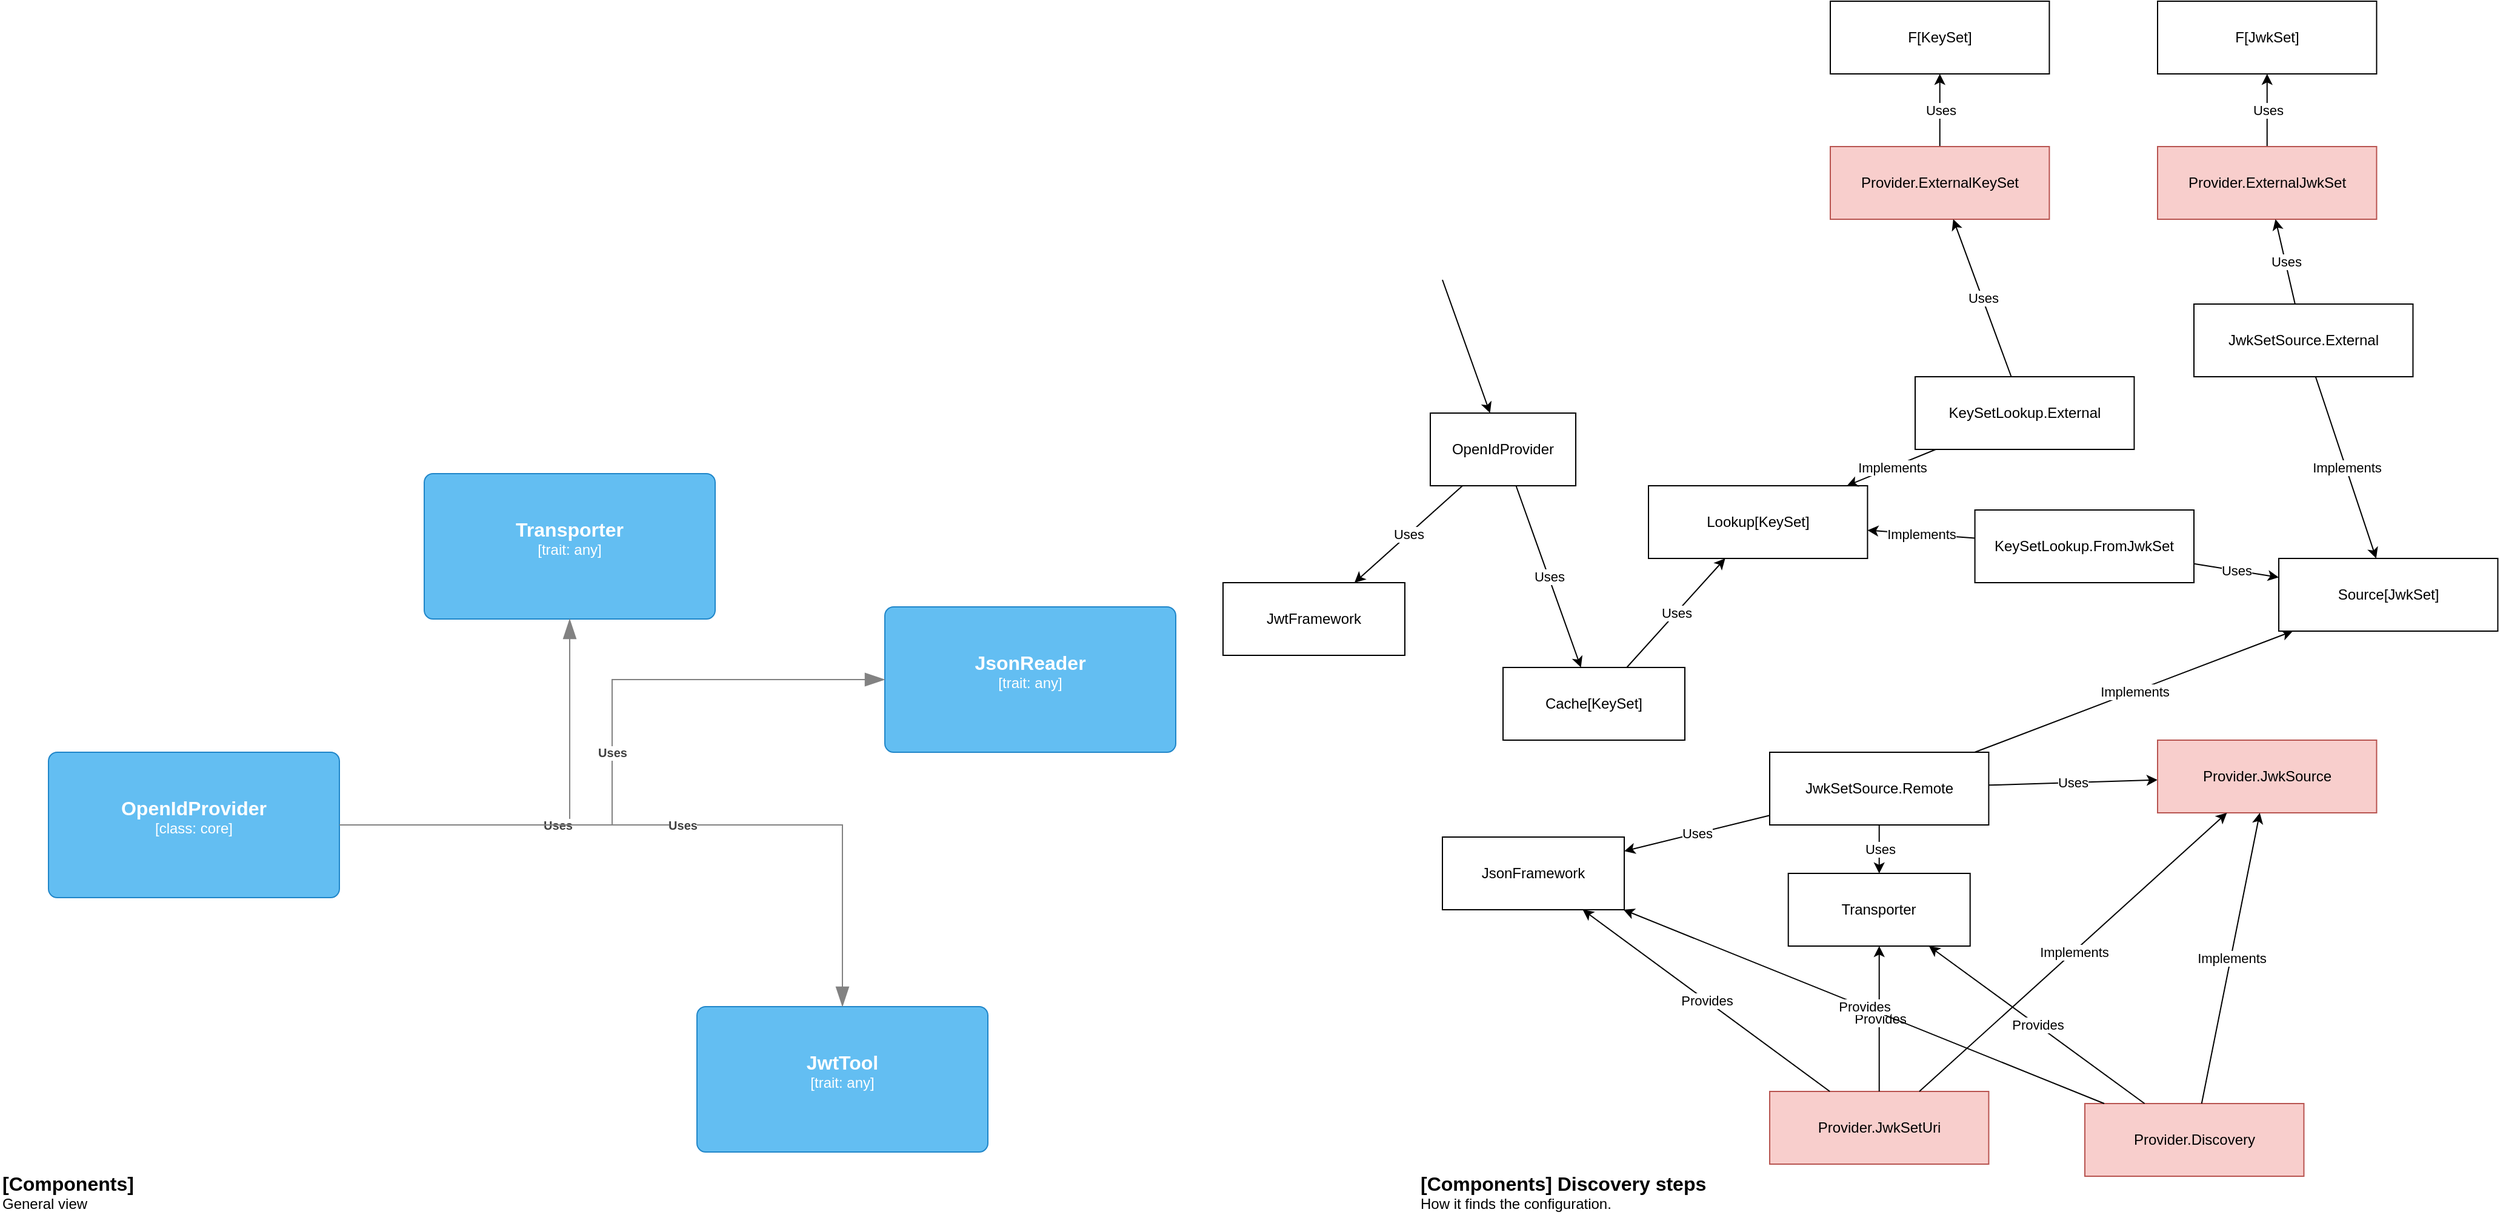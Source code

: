 <mxfile version="24.7.6">
  <diagram name="overview" id="SPu-IzBGrGhdDAje9yr5">
    <mxGraphModel dx="1026" dy="1514" grid="1" gridSize="10" guides="1" tooltips="1" connect="1" arrows="1" fold="1" page="1" pageScale="1" pageWidth="1169" pageHeight="827" math="0" shadow="0">
      <root>
        <mxCell id="0" />
        <mxCell id="1" parent="0" />
        <object placeholders="1" c4Name="OpenIdProvider" c4Type="class" c4Technology="core" c4Description="" label="&lt;font style=&quot;font-size: 16px&quot;&gt;&lt;b&gt;%c4Name%&lt;/b&gt;&lt;/font&gt;&lt;div&gt;[%c4Type%: %c4Technology%]&lt;/div&gt;&lt;br&gt;&lt;div&gt;&lt;font style=&quot;font-size: 11px&quot;&gt;%c4Description%&lt;/font&gt;&lt;/div&gt;" id="CInMSoNEQ62lz7IG-tAm-11">
          <mxCell style="rounded=1;whiteSpace=wrap;html=1;labelBackgroundColor=none;fillColor=#63BEF2;fontColor=#ffffff;align=center;arcSize=6;strokeColor=#2086C9;metaEdit=1;resizable=0;points=[[0.25,0,0],[0.5,0,0],[0.75,0,0],[1,0.25,0],[1,0.5,0],[1,0.75,0],[0.75,1,0],[0.5,1,0],[0.25,1,0],[0,0.75,0],[0,0.5,0],[0,0.25,0]];" parent="1" vertex="1">
            <mxGeometry x="50" y="430" width="240" height="120" as="geometry" />
          </mxCell>
        </object>
        <object placeholders="1" c4Name="Transporter" c4Type="trait" c4Technology="any" c4Description="" label="&lt;font style=&quot;font-size: 16px&quot;&gt;&lt;b&gt;%c4Name%&lt;/b&gt;&lt;/font&gt;&lt;div&gt;[%c4Type%: %c4Technology%]&lt;/div&gt;&lt;br&gt;&lt;div&gt;&lt;font style=&quot;font-size: 11px&quot;&gt;%c4Description%&lt;/font&gt;&lt;/div&gt;" id="CInMSoNEQ62lz7IG-tAm-13">
          <mxCell style="rounded=1;whiteSpace=wrap;html=1;labelBackgroundColor=none;fillColor=#63BEF2;fontColor=#ffffff;align=center;arcSize=6;strokeColor=#2086C9;metaEdit=1;resizable=0;points=[[0.25,0,0],[0.5,0,0],[0.75,0,0],[1,0.25,0],[1,0.5,0],[1,0.75,0],[0.75,1,0],[0.5,1,0],[0.25,1,0],[0,0.75,0],[0,0.5,0],[0,0.25,0]];" parent="1" vertex="1">
            <mxGeometry x="360" y="200" width="240" height="120" as="geometry" />
          </mxCell>
        </object>
        <object placeholders="1" c4Type="Relationship" c4Description="Uses" label="&lt;div style=&quot;text-align: left&quot;&gt;&lt;div style=&quot;text-align: center&quot;&gt;&lt;b&gt;%c4Description%&lt;/b&gt;&lt;/div&gt;" id="CInMSoNEQ62lz7IG-tAm-15">
          <mxCell style="endArrow=blockThin;html=1;fontSize=10;fontColor=#404040;strokeWidth=1;endFill=1;strokeColor=#828282;elbow=vertical;metaEdit=1;endSize=14;startSize=14;jumpStyle=arc;jumpSize=16;rounded=0;edgeStyle=orthogonalEdgeStyle;" parent="1" source="CInMSoNEQ62lz7IG-tAm-11" target="CInMSoNEQ62lz7IG-tAm-13" edge="1">
            <mxGeometry width="240" relative="1" as="geometry">
              <mxPoint x="430" y="470" as="sourcePoint" />
              <mxPoint x="670" y="470" as="targetPoint" />
            </mxGeometry>
          </mxCell>
        </object>
        <object placeholders="1" c4Name="JsonReader" c4Type="trait" c4Technology="any" c4Description="" label="&lt;font style=&quot;font-size: 16px&quot;&gt;&lt;b&gt;%c4Name%&lt;/b&gt;&lt;/font&gt;&lt;div&gt;[%c4Type%: %c4Technology%]&lt;/div&gt;&lt;br&gt;&lt;div&gt;&lt;font style=&quot;font-size: 11px&quot;&gt;%c4Description%&lt;/font&gt;&lt;/div&gt;" id="CInMSoNEQ62lz7IG-tAm-17">
          <mxCell style="rounded=1;whiteSpace=wrap;html=1;labelBackgroundColor=none;fillColor=#63BEF2;fontColor=#ffffff;align=center;arcSize=6;strokeColor=#2086C9;metaEdit=1;resizable=0;points=[[0.25,0,0],[0.5,0,0],[0.75,0,0],[1,0.25,0],[1,0.5,0],[1,0.75,0],[0.75,1,0],[0.5,1,0],[0.25,1,0],[0,0.75,0],[0,0.5,0],[0,0.25,0]];" parent="1" vertex="1">
            <mxGeometry x="740" y="310" width="240" height="120" as="geometry" />
          </mxCell>
        </object>
        <object placeholders="1" c4Type="Relationship" c4Description="Uses" label="&lt;div style=&quot;text-align: left&quot;&gt;&lt;div style=&quot;text-align: center&quot;&gt;&lt;b&gt;%c4Description%&lt;/b&gt;&lt;/div&gt;" id="CInMSoNEQ62lz7IG-tAm-18">
          <mxCell style="endArrow=blockThin;html=1;fontSize=10;fontColor=#404040;strokeWidth=1;endFill=1;strokeColor=#828282;elbow=vertical;metaEdit=1;endSize=14;startSize=14;jumpStyle=arc;jumpSize=16;rounded=0;edgeStyle=orthogonalEdgeStyle;" parent="1" source="CInMSoNEQ62lz7IG-tAm-11" target="CInMSoNEQ62lz7IG-tAm-17" edge="1">
            <mxGeometry width="240" relative="1" as="geometry">
              <mxPoint x="300" y="500" as="sourcePoint" />
              <mxPoint x="460" y="330" as="targetPoint" />
            </mxGeometry>
          </mxCell>
        </object>
        <object placeholders="1" c4Name="JwtTool" c4Type="trait" c4Technology="any" c4Description="" label="&lt;font style=&quot;font-size: 16px&quot;&gt;&lt;b&gt;%c4Name%&lt;/b&gt;&lt;/font&gt;&lt;div&gt;[%c4Type%: %c4Technology%]&lt;/div&gt;&lt;br&gt;&lt;div&gt;&lt;font style=&quot;font-size: 11px&quot;&gt;%c4Description%&lt;/font&gt;&lt;/div&gt;" id="CInMSoNEQ62lz7IG-tAm-19">
          <mxCell style="rounded=1;whiteSpace=wrap;html=1;labelBackgroundColor=none;fillColor=#63BEF2;fontColor=#ffffff;align=center;arcSize=6;strokeColor=#2086C9;metaEdit=1;resizable=0;points=[[0.25,0,0],[0.5,0,0],[0.75,0,0],[1,0.25,0],[1,0.5,0],[1,0.75,0],[0.75,1,0],[0.5,1,0],[0.25,1,0],[0,0.75,0],[0,0.5,0],[0,0.25,0]];" parent="1" vertex="1">
            <mxGeometry x="585" y="640" width="240" height="120" as="geometry" />
          </mxCell>
        </object>
        <object placeholders="1" c4Type="Relationship" c4Description="Uses" label="&lt;div style=&quot;text-align: left&quot;&gt;&lt;div style=&quot;text-align: center&quot;&gt;&lt;b&gt;%c4Description%&lt;/b&gt;&lt;/div&gt;" id="CInMSoNEQ62lz7IG-tAm-20">
          <mxCell style="endArrow=blockThin;html=1;fontSize=10;fontColor=#404040;strokeWidth=1;endFill=1;strokeColor=#828282;elbow=vertical;metaEdit=1;endSize=14;startSize=14;jumpStyle=arc;jumpSize=16;rounded=0;edgeStyle=orthogonalEdgeStyle;" parent="1" source="CInMSoNEQ62lz7IG-tAm-11" target="CInMSoNEQ62lz7IG-tAm-19" edge="1">
            <mxGeometry width="240" relative="1" as="geometry">
              <mxPoint x="300" y="500" as="sourcePoint" />
              <mxPoint x="750" y="380" as="targetPoint" />
            </mxGeometry>
          </mxCell>
        </object>
        <object placeholders="1" c4Name="[Components]" c4Type="ContainerDiagramTitle" c4Description="General view" label="&lt;font style=&quot;font-size: 16px&quot;&gt;&lt;b&gt;&lt;div style=&quot;text-align: left&quot;&gt;%c4Name%&lt;/div&gt;&lt;/b&gt;&lt;/font&gt;&lt;div style=&quot;text-align: left&quot;&gt;%c4Description%&lt;/div&gt;" id="LneJchFOcHRrpAtctG9d-1">
          <mxCell style="text;html=1;strokeColor=none;fillColor=none;align=left;verticalAlign=top;whiteSpace=wrap;rounded=0;metaEdit=1;allowArrows=0;resizable=1;rotatable=0;connectable=0;recursiveResize=0;expand=0;pointerEvents=0;points=[[0.25,0,0],[0.5,0,0],[0.75,0,0],[1,0.25,0],[1,0.5,0],[1,0.75,0],[0.75,1,0],[0.5,1,0],[0.25,1,0],[0,0.75,0],[0,0.5,0],[0,0.25,0]];" parent="1" vertex="1">
            <mxGeometry x="10" y="770" width="260" height="40" as="geometry" />
          </mxCell>
        </object>
        <object placeholders="1" c4Name="[Components] Discovery steps" c4Type="ContainerDiagramTitle" c4Description="How it finds the configuration." label="&lt;font style=&quot;font-size: 16px&quot;&gt;&lt;b&gt;&lt;div style=&quot;text-align: left&quot;&gt;%c4Name%&lt;/div&gt;&lt;/b&gt;&lt;/font&gt;&lt;div style=&quot;text-align: left&quot;&gt;%c4Description%&lt;/div&gt;" id="LneJchFOcHRrpAtctG9d-9">
          <mxCell style="text;html=1;strokeColor=none;fillColor=none;align=left;verticalAlign=top;whiteSpace=wrap;rounded=0;metaEdit=1;allowArrows=0;resizable=1;rotatable=0;connectable=0;recursiveResize=0;expand=0;pointerEvents=0;points=[[0.25,0,0],[0.5,0,0],[0.75,0,0],[1,0.25,0],[1,0.5,0],[1,0.75,0],[0.75,1,0],[0.5,1,0],[0.25,1,0],[0,0.75,0],[0,0.5,0],[0,0.25,0]];" parent="1" vertex="1">
            <mxGeometry x="1180" y="770" width="260" height="40" as="geometry" />
          </mxCell>
        </object>
        <mxCell id="S1vDefmYk0TmTCa-z_n8-1" value="OpenIdProvider" style="rounded=0;whiteSpace=wrap;html=1;" parent="1" vertex="1">
          <mxGeometry x="1190" y="150" width="120" height="60" as="geometry" />
        </mxCell>
        <mxCell id="S1vDefmYk0TmTCa-z_n8-2" value="" style="endArrow=classic;html=1;rounded=0;" parent="1" target="S1vDefmYk0TmTCa-z_n8-1" edge="1">
          <mxGeometry width="50" height="50" relative="1" as="geometry">
            <mxPoint x="1200" y="40" as="sourcePoint" />
            <mxPoint x="1170" y="320" as="targetPoint" />
          </mxGeometry>
        </mxCell>
        <mxCell id="S1vDefmYk0TmTCa-z_n8-5" value="Transporter" style="rounded=0;whiteSpace=wrap;html=1;" parent="1" vertex="1">
          <mxGeometry x="1485.35" y="530" width="150" height="60" as="geometry" />
        </mxCell>
        <mxCell id="S1vDefmYk0TmTCa-z_n8-6" value="JsonFramework" style="rounded=0;whiteSpace=wrap;html=1;" parent="1" vertex="1">
          <mxGeometry x="1200" y="500" width="150" height="60" as="geometry" />
        </mxCell>
        <mxCell id="S1vDefmYk0TmTCa-z_n8-9" value="Cache[KeySet]" style="rounded=0;whiteSpace=wrap;html=1;" parent="1" vertex="1">
          <mxGeometry x="1250" y="360" width="150" height="60" as="geometry" />
        </mxCell>
        <mxCell id="S1vDefmYk0TmTCa-z_n8-23" value="" style="endArrow=classic;html=1;rounded=0;" parent="1" source="S1vDefmYk0TmTCa-z_n8-1" target="S1vDefmYk0TmTCa-z_n8-9" edge="1">
          <mxGeometry relative="1" as="geometry">
            <mxPoint x="1337" y="150" as="sourcePoint" />
            <mxPoint x="1438" y="260" as="targetPoint" />
          </mxGeometry>
        </mxCell>
        <mxCell id="S1vDefmYk0TmTCa-z_n8-24" value="Uses" style="edgeLabel;resizable=0;html=1;;align=center;verticalAlign=middle;" parent="S1vDefmYk0TmTCa-z_n8-23" connectable="0" vertex="1">
          <mxGeometry relative="1" as="geometry" />
        </mxCell>
        <mxCell id="S1vDefmYk0TmTCa-z_n8-30" value="" style="endArrow=classic;html=1;rounded=0;" parent="1" source="S1vDefmYk0TmTCa-z_n8-1" target="R8FtitqBP9Pnjjns-0GU-1" edge="1">
          <mxGeometry relative="1" as="geometry">
            <mxPoint x="1337" y="150" as="sourcePoint" />
            <mxPoint x="1234" y="330" as="targetPoint" />
          </mxGeometry>
        </mxCell>
        <mxCell id="S1vDefmYk0TmTCa-z_n8-31" value="Uses" style="edgeLabel;resizable=0;html=1;;align=center;verticalAlign=middle;" parent="S1vDefmYk0TmTCa-z_n8-30" connectable="0" vertex="1">
          <mxGeometry relative="1" as="geometry" />
        </mxCell>
        <mxCell id="R8FtitqBP9Pnjjns-0GU-1" value="JwtFramework" style="rounded=0;whiteSpace=wrap;html=1;" parent="1" vertex="1">
          <mxGeometry x="1019" y="290" width="150" height="60" as="geometry" />
        </mxCell>
        <mxCell id="1biydpapWqW5dgG5dPzN-5" value="KeySetLookup.FromJwkSet" style="rounded=0;whiteSpace=wrap;html=1;" parent="1" vertex="1">
          <mxGeometry x="1639.29" y="230" width="180.71" height="60" as="geometry" />
        </mxCell>
        <mxCell id="1biydpapWqW5dgG5dPzN-8" value="JwkSetSource.Remote" style="rounded=0;whiteSpace=wrap;html=1;" parent="1" vertex="1">
          <mxGeometry x="1470.0" y="430" width="180.71" height="60" as="geometry" />
        </mxCell>
        <mxCell id="1biydpapWqW5dgG5dPzN-9" value="" style="endArrow=classic;html=1;rounded=0;" parent="1" source="1biydpapWqW5dgG5dPzN-8" target="nWdLU21Ytbxsn5tAp6e1-1" edge="1">
          <mxGeometry relative="1" as="geometry">
            <mxPoint x="1920" y="370" as="sourcePoint" />
            <mxPoint x="1771" y="340" as="targetPoint" />
          </mxGeometry>
        </mxCell>
        <mxCell id="1biydpapWqW5dgG5dPzN-10" value="&lt;div&gt;Implements&lt;/div&gt;" style="edgeLabel;resizable=0;html=1;;align=center;verticalAlign=middle;" parent="1biydpapWqW5dgG5dPzN-9" connectable="0" vertex="1">
          <mxGeometry relative="1" as="geometry" />
        </mxCell>
        <mxCell id="1biydpapWqW5dgG5dPzN-16" value="JwkSetSource.External" style="rounded=0;whiteSpace=wrap;html=1;" parent="1" vertex="1">
          <mxGeometry x="1820.0" y="60" width="180.71" height="60" as="geometry" />
        </mxCell>
        <mxCell id="1biydpapWqW5dgG5dPzN-18" value="" style="endArrow=classic;html=1;rounded=0;" parent="1" source="1biydpapWqW5dgG5dPzN-5" target="nWdLU21Ytbxsn5tAp6e1-1" edge="1">
          <mxGeometry relative="1" as="geometry">
            <mxPoint x="1380" y="520" as="sourcePoint" />
            <mxPoint x="1260" y="640" as="targetPoint" />
          </mxGeometry>
        </mxCell>
        <mxCell id="1biydpapWqW5dgG5dPzN-19" value="Uses" style="edgeLabel;resizable=0;html=1;;align=center;verticalAlign=middle;" parent="1biydpapWqW5dgG5dPzN-18" connectable="0" vertex="1">
          <mxGeometry relative="1" as="geometry" />
        </mxCell>
        <mxCell id="1biydpapWqW5dgG5dPzN-20" value="F[JwkSet]" style="rounded=0;whiteSpace=wrap;html=1;" parent="1" vertex="1">
          <mxGeometry x="1790" y="-190" width="180.71" height="60" as="geometry" />
        </mxCell>
        <mxCell id="1biydpapWqW5dgG5dPzN-21" value="" style="endArrow=classic;html=1;rounded=0;" parent="1" source="1biydpapWqW5dgG5dPzN-40" target="1biydpapWqW5dgG5dPzN-20" edge="1">
          <mxGeometry relative="1" as="geometry">
            <mxPoint x="1876" y="430" as="sourcePoint" />
            <mxPoint x="1904" y="570" as="targetPoint" />
          </mxGeometry>
        </mxCell>
        <mxCell id="1biydpapWqW5dgG5dPzN-22" value="Uses" style="edgeLabel;resizable=0;html=1;;align=center;verticalAlign=middle;" parent="1biydpapWqW5dgG5dPzN-21" connectable="0" vertex="1">
          <mxGeometry relative="1" as="geometry" />
        </mxCell>
        <mxCell id="1biydpapWqW5dgG5dPzN-23" value="" style="endArrow=classic;html=1;rounded=0;" parent="1" source="1biydpapWqW5dgG5dPzN-8" target="S1vDefmYk0TmTCa-z_n8-6" edge="1">
          <mxGeometry relative="1" as="geometry">
            <mxPoint x="1725" y="150" as="sourcePoint" />
            <mxPoint x="1576" y="70" as="targetPoint" />
          </mxGeometry>
        </mxCell>
        <mxCell id="1biydpapWqW5dgG5dPzN-24" value="Uses" style="edgeLabel;resizable=0;html=1;;align=center;verticalAlign=middle;" parent="1biydpapWqW5dgG5dPzN-23" connectable="0" vertex="1">
          <mxGeometry relative="1" as="geometry" />
        </mxCell>
        <mxCell id="1biydpapWqW5dgG5dPzN-25" value="" style="endArrow=classic;html=1;rounded=0;" parent="1" source="1biydpapWqW5dgG5dPzN-8" target="S1vDefmYk0TmTCa-z_n8-5" edge="1">
          <mxGeometry relative="1" as="geometry">
            <mxPoint x="1823" y="570" as="sourcePoint" />
            <mxPoint x="1537" y="70" as="targetPoint" />
          </mxGeometry>
        </mxCell>
        <mxCell id="1biydpapWqW5dgG5dPzN-26" value="Uses" style="edgeLabel;resizable=0;html=1;;align=center;verticalAlign=middle;" parent="1biydpapWqW5dgG5dPzN-25" connectable="0" vertex="1">
          <mxGeometry relative="1" as="geometry" />
        </mxCell>
        <mxCell id="1biydpapWqW5dgG5dPzN-28" value="&lt;div&gt;KeySetLookup.External&lt;/div&gt;" style="rounded=0;whiteSpace=wrap;html=1;" parent="1" vertex="1">
          <mxGeometry x="1590.0" y="120" width="180.71" height="60" as="geometry" />
        </mxCell>
        <mxCell id="1biydpapWqW5dgG5dPzN-29" value="" style="endArrow=classic;html=1;rounded=0;" parent="1" source="S1vDefmYk0TmTCa-z_n8-9" target="nWdLU21Ytbxsn5tAp6e1-4" edge="1">
          <mxGeometry relative="1" as="geometry">
            <mxPoint x="1518" y="370" as="sourcePoint" />
            <mxPoint x="1437" y="460" as="targetPoint" />
          </mxGeometry>
        </mxCell>
        <mxCell id="1biydpapWqW5dgG5dPzN-30" value="Uses" style="edgeLabel;resizable=0;html=1;;align=center;verticalAlign=middle;" parent="1biydpapWqW5dgG5dPzN-29" connectable="0" vertex="1">
          <mxGeometry relative="1" as="geometry" />
        </mxCell>
        <mxCell id="1biydpapWqW5dgG5dPzN-31" value="F[KeySet]" style="rounded=0;whiteSpace=wrap;html=1;" parent="1" vertex="1">
          <mxGeometry x="1520" y="-190" width="180.71" height="60" as="geometry" />
        </mxCell>
        <mxCell id="1biydpapWqW5dgG5dPzN-32" value="" style="endArrow=classic;html=1;rounded=0;" parent="1" source="1biydpapWqW5dgG5dPzN-43" target="1biydpapWqW5dgG5dPzN-31" edge="1">
          <mxGeometry relative="1" as="geometry">
            <mxPoint x="1871" y="193" as="sourcePoint" />
            <mxPoint x="1958" y="207" as="targetPoint" />
          </mxGeometry>
        </mxCell>
        <mxCell id="1biydpapWqW5dgG5dPzN-33" value="Uses" style="edgeLabel;resizable=0;html=1;;align=center;verticalAlign=middle;" parent="1biydpapWqW5dgG5dPzN-32" connectable="0" vertex="1">
          <mxGeometry relative="1" as="geometry" />
        </mxCell>
        <mxCell id="1biydpapWqW5dgG5dPzN-34" value="Provider.Discovery" style="rounded=0;whiteSpace=wrap;html=1;fillColor=#f8cecc;strokeColor=#b85450;" parent="1" vertex="1">
          <mxGeometry x="1730" y="720" width="180.71" height="60" as="geometry" />
        </mxCell>
        <mxCell id="1biydpapWqW5dgG5dPzN-35" value="Provider.JwkSetUri" style="rounded=0;whiteSpace=wrap;html=1;fillColor=#f8cecc;strokeColor=#b85450;" parent="1" vertex="1">
          <mxGeometry x="1470" y="710" width="180.71" height="60" as="geometry" />
        </mxCell>
        <mxCell id="1biydpapWqW5dgG5dPzN-36" value="" style="endArrow=classic;html=1;rounded=0;" parent="1" source="1biydpapWqW5dgG5dPzN-8" target="nWdLU21Ytbxsn5tAp6e1-9" edge="1">
          <mxGeometry relative="1" as="geometry">
            <mxPoint x="1540" y="315" as="sourcePoint" />
            <mxPoint x="1670" y="324" as="targetPoint" />
          </mxGeometry>
        </mxCell>
        <mxCell id="1biydpapWqW5dgG5dPzN-37" value="Uses" style="edgeLabel;resizable=0;html=1;;align=center;verticalAlign=middle;" parent="1biydpapWqW5dgG5dPzN-36" connectable="0" vertex="1">
          <mxGeometry relative="1" as="geometry" />
        </mxCell>
        <mxCell id="1biydpapWqW5dgG5dPzN-40" value="Provider.ExternalJwkSet" style="rounded=0;whiteSpace=wrap;html=1;fillColor=#f8cecc;strokeColor=#b85450;" parent="1" vertex="1">
          <mxGeometry x="1790" y="-70" width="180.71" height="60" as="geometry" />
        </mxCell>
        <mxCell id="1biydpapWqW5dgG5dPzN-41" value="" style="endArrow=classic;html=1;rounded=0;" parent="1" source="1biydpapWqW5dgG5dPzN-16" target="1biydpapWqW5dgG5dPzN-40" edge="1">
          <mxGeometry relative="1" as="geometry">
            <mxPoint x="1915" y="60" as="sourcePoint" />
            <mxPoint x="1955" y="10" as="targetPoint" />
          </mxGeometry>
        </mxCell>
        <mxCell id="1biydpapWqW5dgG5dPzN-42" value="Uses" style="edgeLabel;resizable=0;html=1;;align=center;verticalAlign=middle;" parent="1biydpapWqW5dgG5dPzN-41" connectable="0" vertex="1">
          <mxGeometry relative="1" as="geometry" />
        </mxCell>
        <mxCell id="1biydpapWqW5dgG5dPzN-43" value="Provider.ExternalKeySet" style="rounded=0;whiteSpace=wrap;html=1;fillColor=#f8cecc;strokeColor=#b85450;" parent="1" vertex="1">
          <mxGeometry x="1520" y="-70" width="180.71" height="60" as="geometry" />
        </mxCell>
        <mxCell id="1biydpapWqW5dgG5dPzN-44" value="" style="endArrow=classic;html=1;rounded=0;" parent="1" source="1biydpapWqW5dgG5dPzN-28" target="1biydpapWqW5dgG5dPzN-43" edge="1">
          <mxGeometry relative="1" as="geometry">
            <mxPoint x="1648" y="160" as="sourcePoint" />
            <mxPoint x="1703" y="100" as="targetPoint" />
          </mxGeometry>
        </mxCell>
        <mxCell id="1biydpapWqW5dgG5dPzN-45" value="Uses" style="edgeLabel;resizable=0;html=1;;align=center;verticalAlign=middle;" parent="1biydpapWqW5dgG5dPzN-44" connectable="0" vertex="1">
          <mxGeometry relative="1" as="geometry" />
        </mxCell>
        <mxCell id="nWdLU21Ytbxsn5tAp6e1-1" value="Source[JwkSet]" style="rounded=0;whiteSpace=wrap;html=1;" vertex="1" parent="1">
          <mxGeometry x="1890.0" y="270" width="180.71" height="60" as="geometry" />
        </mxCell>
        <mxCell id="nWdLU21Ytbxsn5tAp6e1-2" value="" style="endArrow=classic;html=1;rounded=0;" edge="1" parent="1" source="1biydpapWqW5dgG5dPzN-16" target="nWdLU21Ytbxsn5tAp6e1-1">
          <mxGeometry relative="1" as="geometry">
            <mxPoint x="1890" y="60" as="sourcePoint" />
            <mxPoint x="1860" y="170" as="targetPoint" />
          </mxGeometry>
        </mxCell>
        <mxCell id="nWdLU21Ytbxsn5tAp6e1-3" value="Implements" style="edgeLabel;resizable=0;html=1;;align=center;verticalAlign=middle;" connectable="0" vertex="1" parent="nWdLU21Ytbxsn5tAp6e1-2">
          <mxGeometry relative="1" as="geometry" />
        </mxCell>
        <mxCell id="nWdLU21Ytbxsn5tAp6e1-4" value="Lookup[KeySet]" style="rounded=0;whiteSpace=wrap;html=1;" vertex="1" parent="1">
          <mxGeometry x="1370.0" y="210" width="180.71" height="60" as="geometry" />
        </mxCell>
        <mxCell id="nWdLU21Ytbxsn5tAp6e1-5" value="" style="endArrow=classic;html=1;rounded=0;" edge="1" parent="1" source="1biydpapWqW5dgG5dPzN-28" target="nWdLU21Ytbxsn5tAp6e1-4">
          <mxGeometry relative="1" as="geometry">
            <mxPoint x="1932" y="130" as="sourcePoint" />
            <mxPoint x="1992" y="280" as="targetPoint" />
          </mxGeometry>
        </mxCell>
        <mxCell id="nWdLU21Ytbxsn5tAp6e1-6" value="Implements" style="edgeLabel;resizable=0;html=1;;align=center;verticalAlign=middle;" connectable="0" vertex="1" parent="nWdLU21Ytbxsn5tAp6e1-5">
          <mxGeometry relative="1" as="geometry" />
        </mxCell>
        <mxCell id="nWdLU21Ytbxsn5tAp6e1-7" value="" style="endArrow=classic;html=1;rounded=0;" edge="1" parent="1" source="1biydpapWqW5dgG5dPzN-5" target="nWdLU21Ytbxsn5tAp6e1-4">
          <mxGeometry relative="1" as="geometry">
            <mxPoint x="1660" y="260" as="sourcePoint" />
            <mxPoint x="1520" y="250" as="targetPoint" />
          </mxGeometry>
        </mxCell>
        <mxCell id="nWdLU21Ytbxsn5tAp6e1-8" value="Implements" style="edgeLabel;resizable=0;html=1;;align=center;verticalAlign=middle;" connectable="0" vertex="1" parent="nWdLU21Ytbxsn5tAp6e1-7">
          <mxGeometry relative="1" as="geometry" />
        </mxCell>
        <mxCell id="nWdLU21Ytbxsn5tAp6e1-9" value="Provider.JwkSource" style="rounded=0;whiteSpace=wrap;html=1;fillColor=#f8cecc;strokeColor=#b85450;" vertex="1" parent="1">
          <mxGeometry x="1790.0" y="420" width="180.71" height="60" as="geometry" />
        </mxCell>
        <mxCell id="nWdLU21Ytbxsn5tAp6e1-12" value="" style="endArrow=classic;html=1;rounded=0;" edge="1" parent="1" source="1biydpapWqW5dgG5dPzN-34" target="nWdLU21Ytbxsn5tAp6e1-9">
          <mxGeometry relative="1" as="geometry">
            <mxPoint x="1930" y="130" as="sourcePoint" />
            <mxPoint x="1980" y="280" as="targetPoint" />
          </mxGeometry>
        </mxCell>
        <mxCell id="nWdLU21Ytbxsn5tAp6e1-13" value="Implements" style="edgeLabel;resizable=0;html=1;;align=center;verticalAlign=middle;" connectable="0" vertex="1" parent="nWdLU21Ytbxsn5tAp6e1-12">
          <mxGeometry relative="1" as="geometry" />
        </mxCell>
        <mxCell id="nWdLU21Ytbxsn5tAp6e1-14" value="" style="endArrow=classic;html=1;rounded=0;" edge="1" parent="1" source="1biydpapWqW5dgG5dPzN-35" target="nWdLU21Ytbxsn5tAp6e1-9">
          <mxGeometry relative="1" as="geometry">
            <mxPoint x="2100" y="411" as="sourcePoint" />
            <mxPoint x="1981" y="439" as="targetPoint" />
          </mxGeometry>
        </mxCell>
        <mxCell id="nWdLU21Ytbxsn5tAp6e1-15" value="Implements" style="edgeLabel;resizable=0;html=1;;align=center;verticalAlign=middle;" connectable="0" vertex="1" parent="nWdLU21Ytbxsn5tAp6e1-14">
          <mxGeometry relative="1" as="geometry" />
        </mxCell>
        <mxCell id="nWdLU21Ytbxsn5tAp6e1-16" value="" style="endArrow=classic;html=1;rounded=0;" edge="1" parent="1" source="1biydpapWqW5dgG5dPzN-34" target="S1vDefmYk0TmTCa-z_n8-5">
          <mxGeometry relative="1" as="geometry">
            <mxPoint x="1858" y="710" as="sourcePoint" />
            <mxPoint x="1700" y="580" as="targetPoint" />
          </mxGeometry>
        </mxCell>
        <mxCell id="nWdLU21Ytbxsn5tAp6e1-17" value="&lt;div&gt;Provides&lt;/div&gt;" style="edgeLabel;resizable=0;html=1;;align=center;verticalAlign=middle;" connectable="0" vertex="1" parent="nWdLU21Ytbxsn5tAp6e1-16">
          <mxGeometry relative="1" as="geometry" />
        </mxCell>
        <mxCell id="nWdLU21Ytbxsn5tAp6e1-18" value="" style="endArrow=classic;html=1;rounded=0;" edge="1" parent="1" source="1biydpapWqW5dgG5dPzN-35" target="S1vDefmYk0TmTCa-z_n8-5">
          <mxGeometry relative="1" as="geometry">
            <mxPoint x="1792" y="710" as="sourcePoint" />
            <mxPoint x="1667" y="650" as="targetPoint" />
          </mxGeometry>
        </mxCell>
        <mxCell id="nWdLU21Ytbxsn5tAp6e1-19" value="&lt;div&gt;Provides&lt;/div&gt;" style="edgeLabel;resizable=0;html=1;;align=center;verticalAlign=middle;" connectable="0" vertex="1" parent="nWdLU21Ytbxsn5tAp6e1-18">
          <mxGeometry relative="1" as="geometry" />
        </mxCell>
        <mxCell id="nWdLU21Ytbxsn5tAp6e1-20" value="" style="endArrow=classic;html=1;rounded=0;" edge="1" parent="1" source="1biydpapWqW5dgG5dPzN-34" target="S1vDefmYk0TmTCa-z_n8-6">
          <mxGeometry relative="1" as="geometry">
            <mxPoint x="1970" y="724" as="sourcePoint" />
            <mxPoint x="1450" y="640" as="targetPoint" />
          </mxGeometry>
        </mxCell>
        <mxCell id="nWdLU21Ytbxsn5tAp6e1-21" value="&lt;div&gt;Provides&lt;/div&gt;" style="edgeLabel;resizable=0;html=1;;align=center;verticalAlign=middle;" connectable="0" vertex="1" parent="nWdLU21Ytbxsn5tAp6e1-20">
          <mxGeometry relative="1" as="geometry" />
        </mxCell>
        <mxCell id="nWdLU21Ytbxsn5tAp6e1-22" value="" style="endArrow=classic;html=1;rounded=0;" edge="1" parent="1" source="1biydpapWqW5dgG5dPzN-35" target="S1vDefmYk0TmTCa-z_n8-6">
          <mxGeometry relative="1" as="geometry">
            <mxPoint x="1970" y="732" as="sourcePoint" />
            <mxPoint x="1250" y="585" as="targetPoint" />
          </mxGeometry>
        </mxCell>
        <mxCell id="nWdLU21Ytbxsn5tAp6e1-23" value="&lt;div&gt;Provides&lt;/div&gt;" style="edgeLabel;resizable=0;html=1;;align=center;verticalAlign=middle;" connectable="0" vertex="1" parent="nWdLU21Ytbxsn5tAp6e1-22">
          <mxGeometry relative="1" as="geometry" />
        </mxCell>
      </root>
    </mxGraphModel>
  </diagram>
</mxfile>
